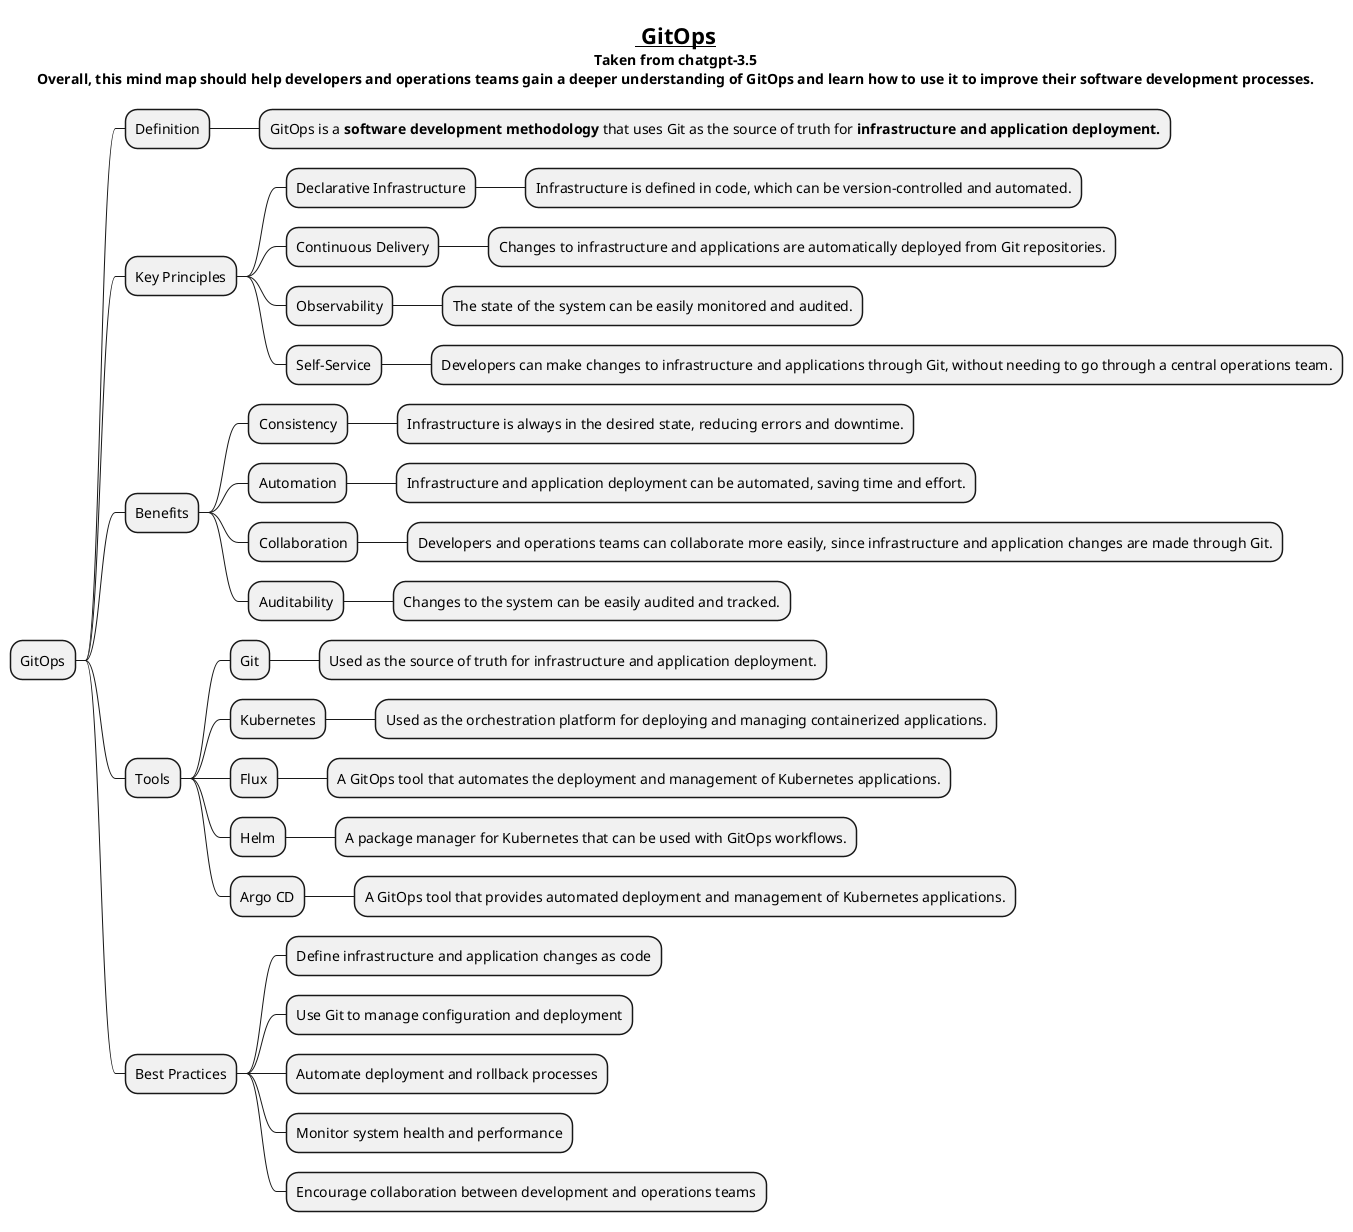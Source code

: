 @startmindmap
title =__ GitOps__\nTaken from chatgpt-3.5\nOverall, this mind map should help developers and operations teams gain a deeper understanding of GitOps and learn how to use it to improve their software development processes.

* GitOps
** Definition
*** GitOps is a **software development methodology** that uses Git as the source of truth for **infrastructure and application deployment.**
** Key Principles
*** Declarative Infrastructure
**** Infrastructure is defined in code, which can be version-controlled and automated.
*** Continuous Delivery
**** Changes to infrastructure and applications are automatically deployed from Git repositories.
*** Observability
**** The state of the system can be easily monitored and audited.
*** Self-Service
**** Developers can make changes to infrastructure and applications through Git, without needing to go through a central operations team.
** Benefits
*** Consistency
**** Infrastructure is always in the desired state, reducing errors and downtime.
*** Automation
**** Infrastructure and application deployment can be automated, saving time and effort.
*** Collaboration
**** Developers and operations teams can collaborate more easily, since infrastructure and application changes are made through Git.
*** Auditability
**** Changes to the system can be easily audited and tracked.
** Tools
*** Git
**** Used as the source of truth for infrastructure and application deployment.
*** Kubernetes
**** Used as the orchestration platform for deploying and managing containerized applications.
*** Flux
**** A GitOps tool that automates the deployment and management of Kubernetes applications.
*** Helm
**** A package manager for Kubernetes that can be used with GitOps workflows.
*** Argo CD
**** A GitOps tool that provides automated deployment and management of Kubernetes applications.
** Best Practices
*** Define infrastructure and application changes as code
*** Use Git to manage configuration and deployment
*** Automate deployment and rollback processes
*** Monitor system health and performance
*** Encourage collaboration between development and operations teams
@endmindmap
